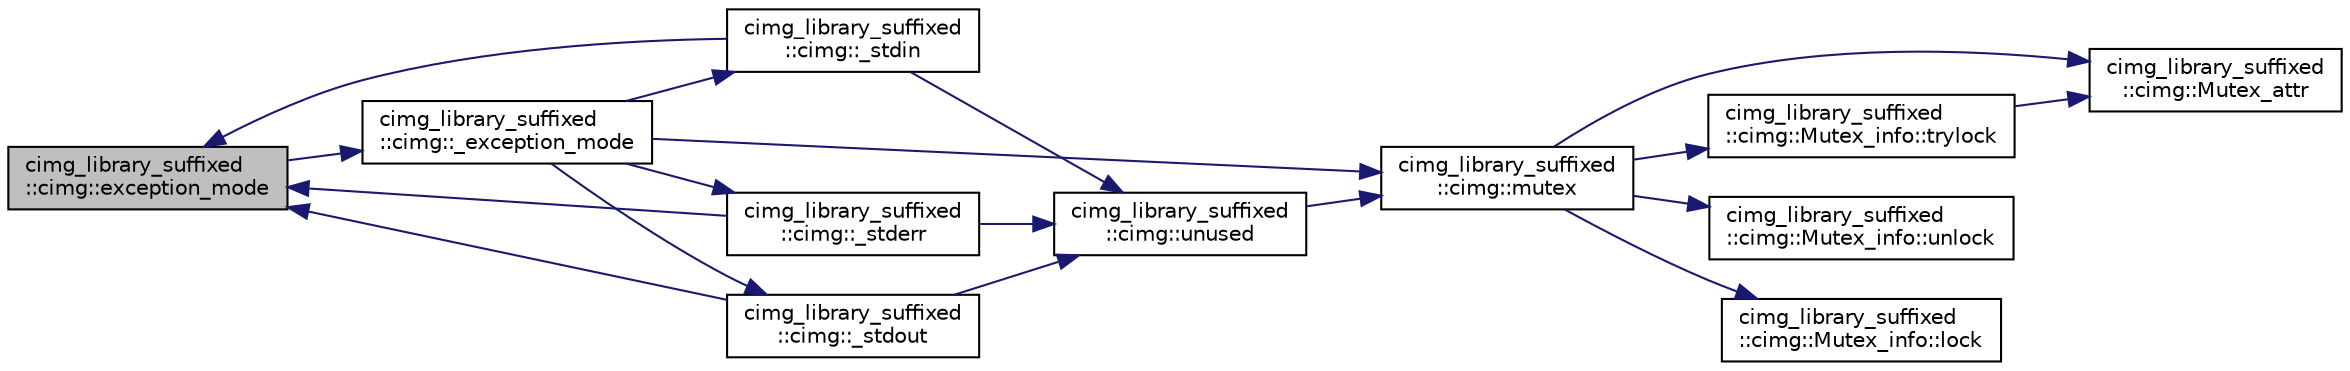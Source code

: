 digraph "cimg_library_suffixed::cimg::exception_mode"
{
  edge [fontname="Helvetica",fontsize="10",labelfontname="Helvetica",labelfontsize="10"];
  node [fontname="Helvetica",fontsize="10",shape=record];
  rankdir="LR";
  Node1071 [label="cimg_library_suffixed\l::cimg::exception_mode",height=0.2,width=0.4,color="black", fillcolor="grey75", style="filled", fontcolor="black"];
  Node1071 -> Node1072 [color="midnightblue",fontsize="10",style="solid",fontname="Helvetica"];
  Node1072 [label="cimg_library_suffixed\l::cimg::_exception_mode",height=0.2,width=0.4,color="black", fillcolor="white", style="filled",URL="$namespacecimg__library__suffixed_1_1cimg.html#a6c578f866de2be9be7e385d693c758c8"];
  Node1072 -> Node1073 [color="midnightblue",fontsize="10",style="solid",fontname="Helvetica"];
  Node1073 [label="cimg_library_suffixed\l::cimg::mutex",height=0.2,width=0.4,color="black", fillcolor="white", style="filled",URL="$namespacecimg__library__suffixed_1_1cimg.html#a9e739e4b4ac058abfba069466617b914"];
  Node1073 -> Node1074 [color="midnightblue",fontsize="10",style="solid",fontname="Helvetica"];
  Node1074 [label="cimg_library_suffixed\l::cimg::Mutex_attr",height=0.2,width=0.4,color="black", fillcolor="white", style="filled",URL="$namespacecimg__library__suffixed_1_1cimg.html#aa0e1bc96ae6e235dc5b67b8b0a466166"];
  Node1073 -> Node1075 [color="midnightblue",fontsize="10",style="solid",fontname="Helvetica"];
  Node1075 [label="cimg_library_suffixed\l::cimg::Mutex_info::unlock",height=0.2,width=0.4,color="black", fillcolor="white", style="filled",URL="$structcimg__library__suffixed_1_1cimg_1_1_mutex__info.html#afac3fa5f107ad4795fb867050f616555"];
  Node1073 -> Node1076 [color="midnightblue",fontsize="10",style="solid",fontname="Helvetica"];
  Node1076 [label="cimg_library_suffixed\l::cimg::Mutex_info::lock",height=0.2,width=0.4,color="black", fillcolor="white", style="filled",URL="$structcimg__library__suffixed_1_1cimg_1_1_mutex__info.html#a6cc8e26847a1aa649febed03d70182e7"];
  Node1073 -> Node1077 [color="midnightblue",fontsize="10",style="solid",fontname="Helvetica"];
  Node1077 [label="cimg_library_suffixed\l::cimg::Mutex_info::trylock",height=0.2,width=0.4,color="black", fillcolor="white", style="filled",URL="$structcimg__library__suffixed_1_1cimg_1_1_mutex__info.html#a9bf4ed1e1dfe6f28fa6250cd04f3c900"];
  Node1077 -> Node1074 [color="midnightblue",fontsize="10",style="solid",fontname="Helvetica"];
  Node1072 -> Node1078 [color="midnightblue",fontsize="10",style="solid",fontname="Helvetica"];
  Node1078 [label="cimg_library_suffixed\l::cimg::_stdin",height=0.2,width=0.4,color="black", fillcolor="white", style="filled",URL="$namespacecimg__library__suffixed_1_1cimg.html#a01a3b743897290604513ea6d847c9886"];
  Node1078 -> Node1079 [color="midnightblue",fontsize="10",style="solid",fontname="Helvetica"];
  Node1079 [label="cimg_library_suffixed\l::cimg::unused",height=0.2,width=0.4,color="black", fillcolor="white", style="filled",URL="$namespacecimg__library__suffixed_1_1cimg.html#a79aef0cbcf66ceb71c2b74cb66b4deb2",tooltip="Avoid warning messages due to unused parameters. Do nothing actually. "];
  Node1079 -> Node1073 [color="midnightblue",fontsize="10",style="solid",fontname="Helvetica"];
  Node1078 -> Node1071 [color="midnightblue",fontsize="10",style="solid",fontname="Helvetica"];
  Node1072 -> Node1080 [color="midnightblue",fontsize="10",style="solid",fontname="Helvetica"];
  Node1080 [label="cimg_library_suffixed\l::cimg::_stdout",height=0.2,width=0.4,color="black", fillcolor="white", style="filled",URL="$namespacecimg__library__suffixed_1_1cimg.html#a493220746e5df3466568bd7862825008"];
  Node1080 -> Node1079 [color="midnightblue",fontsize="10",style="solid",fontname="Helvetica"];
  Node1080 -> Node1071 [color="midnightblue",fontsize="10",style="solid",fontname="Helvetica"];
  Node1072 -> Node1081 [color="midnightblue",fontsize="10",style="solid",fontname="Helvetica"];
  Node1081 [label="cimg_library_suffixed\l::cimg::_stderr",height=0.2,width=0.4,color="black", fillcolor="white", style="filled",URL="$namespacecimg__library__suffixed_1_1cimg.html#aab8db7528c32a8fd3a3dc471e662782e"];
  Node1081 -> Node1079 [color="midnightblue",fontsize="10",style="solid",fontname="Helvetica"];
  Node1081 -> Node1071 [color="midnightblue",fontsize="10",style="solid",fontname="Helvetica"];
}
